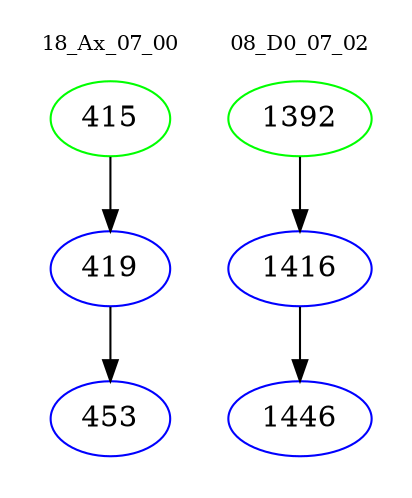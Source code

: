 digraph{
subgraph cluster_0 {
color = white
label = "18_Ax_07_00";
fontsize=10;
T0_415 [label="415", color="green"]
T0_415 -> T0_419 [color="black"]
T0_419 [label="419", color="blue"]
T0_419 -> T0_453 [color="black"]
T0_453 [label="453", color="blue"]
}
subgraph cluster_1 {
color = white
label = "08_D0_07_02";
fontsize=10;
T1_1392 [label="1392", color="green"]
T1_1392 -> T1_1416 [color="black"]
T1_1416 [label="1416", color="blue"]
T1_1416 -> T1_1446 [color="black"]
T1_1446 [label="1446", color="blue"]
}
}
